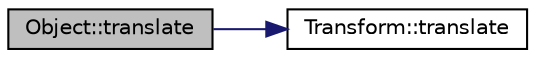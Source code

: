 digraph "Object::translate"
{
  edge [fontname="Helvetica",fontsize="10",labelfontname="Helvetica",labelfontsize="10"];
  node [fontname="Helvetica",fontsize="10",shape=record];
  rankdir="LR";
  Node1 [label="Object::translate",height=0.2,width=0.4,color="black", fillcolor="grey75", style="filled", fontcolor="black"];
  Node1 -> Node2 [color="midnightblue",fontsize="10",style="solid",fontname="Helvetica"];
  Node2 [label="Transform::translate",height=0.2,width=0.4,color="black", fillcolor="white", style="filled",URL="$class_transform.html#adf0c2b5f69bcd3ab1265a5aba77293c7"];
}
